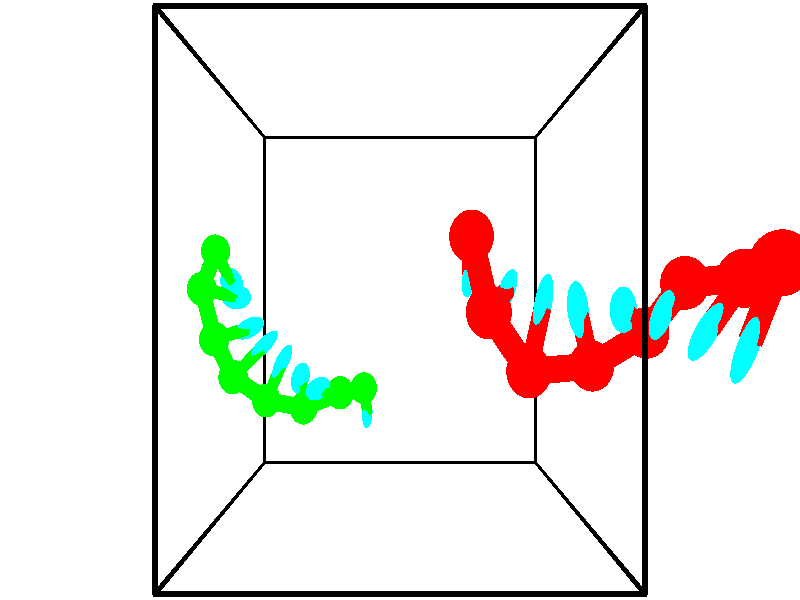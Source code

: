 // switches for output
#declare DRAW_BASES = 1; // possible values are 0, 1; only relevant for DNA ribbons
#declare DRAW_BASES_TYPE = 3; // possible values are 1, 2, 3; only relevant for DNA ribbons
#declare DRAW_FOG = 0; // set to 1 to enable fog

#include "colors.inc"

#include "transforms.inc"
background { rgb <1, 1, 1>}

#default {
   normal{
       ripples 0.25
       frequency 0.20
       turbulence 0.2
       lambda 5
   }
	finish {
		phong 0.1
		phong_size 40.
	}
}

// original window dimensions: 1024x640


// camera settings

camera {
	sky <-0, 1, 0>
	up <-0, 1, 0>
	right 1.6 * <1, 0, 0>
	location <2.5, 2.5, 11.1562>
	look_at <2.5, 2.5, 2.5>
	direction <0, 0, -8.6562>
	angle 67.0682
}


# declare cpy_camera_pos = <2.5, 2.5, 11.1562>;
# if (DRAW_FOG = 1)
fog {
	fog_type 2
	up vnormalize(cpy_camera_pos)
	color rgbt<1,1,1,0.3>
	distance 1e-5
	fog_alt 3e-3
	fog_offset 4
}
# end


// LIGHTS

# declare lum = 6;
global_settings {
	ambient_light rgb lum * <0.05, 0.05, 0.05>
	max_trace_level 15
}# declare cpy_direct_light_amount = 0.25;
light_source
{	1000 * <-1, -1, 1>,
	rgb lum * cpy_direct_light_amount
	parallel
}

light_source
{	1000 * <1, 1, -1>,
	rgb lum * cpy_direct_light_amount
	parallel
}

// strand 0

// nucleotide -1

// particle -1
sphere {
	<3.305631, 3.098161, 4.346524> 0.250000
	pigment { color rgbt <1,0,0,0> }
	no_shadow
}
cylinder {
	<3.338470, 2.898684, 4.001371>,  <3.358174, 2.778997, 3.794280>, 0.100000
	pigment { color rgbt <1,0,0,0> }
	no_shadow
}
cylinder {
	<3.338470, 2.898684, 4.001371>,  <3.305631, 3.098161, 4.346524>, 0.100000
	pigment { color rgbt <1,0,0,0> }
	no_shadow
}

// particle -1
sphere {
	<3.338470, 2.898684, 4.001371> 0.100000
	pigment { color rgbt <1,0,0,0> }
	no_shadow
}
sphere {
	0, 1
	scale<0.080000,0.200000,0.300000>
	matrix <0.911463, -0.312622, 0.267397,
		-0.403106, -0.808438, 0.428874,
		0.082099, -0.498693, -0.862882,
		3.363100, 2.749076, 3.742507>
	pigment { color rgbt <0,1,1,0> }
	no_shadow
}
cylinder {
	<3.479471, 2.387651, 4.497052>,  <3.305631, 3.098161, 4.346524>, 0.130000
	pigment { color rgbt <1,0,0,0> }
	no_shadow
}

// nucleotide -1

// particle -1
sphere {
	<3.479471, 2.387651, 4.497052> 0.250000
	pigment { color rgbt <1,0,0,0> }
	no_shadow
}
cylinder {
	<3.656704, 2.511921, 4.160681>,  <3.763044, 2.586483, 3.958858>, 0.100000
	pigment { color rgbt <1,0,0,0> }
	no_shadow
}
cylinder {
	<3.656704, 2.511921, 4.160681>,  <3.479471, 2.387651, 4.497052>, 0.100000
	pigment { color rgbt <1,0,0,0> }
	no_shadow
}

// particle -1
sphere {
	<3.656704, 2.511921, 4.160681> 0.100000
	pigment { color rgbt <1,0,0,0> }
	no_shadow
}
sphere {
	0, 1
	scale<0.080000,0.200000,0.300000>
	matrix <0.887294, -0.285924, 0.361879,
		-0.128015, -0.906492, -0.402348,
		0.443082, 0.310675, -0.840928,
		3.789629, 2.605123, 3.908402>
	pigment { color rgbt <0,1,1,0> }
	no_shadow
}
cylinder {
	<3.959423, 1.821496, 4.306916>,  <3.479471, 2.387651, 4.497052>, 0.130000
	pigment { color rgbt <1,0,0,0> }
	no_shadow
}

// nucleotide -1

// particle -1
sphere {
	<3.959423, 1.821496, 4.306916> 0.250000
	pigment { color rgbt <1,0,0,0> }
	no_shadow
}
cylinder {
	<4.078350, 2.191187, 4.211079>,  <4.149706, 2.413002, 4.153576>, 0.100000
	pigment { color rgbt <1,0,0,0> }
	no_shadow
}
cylinder {
	<4.078350, 2.191187, 4.211079>,  <3.959423, 1.821496, 4.306916>, 0.100000
	pigment { color rgbt <1,0,0,0> }
	no_shadow
}

// particle -1
sphere {
	<4.078350, 2.191187, 4.211079> 0.100000
	pigment { color rgbt <1,0,0,0> }
	no_shadow
}
sphere {
	0, 1
	scale<0.080000,0.200000,0.300000>
	matrix <0.837949, -0.132304, 0.529469,
		0.457651, -0.358188, -0.813792,
		0.297317, 0.924228, -0.239594,
		4.167545, 2.468455, 4.139200>
	pigment { color rgbt <0,1,1,0> }
	no_shadow
}
cylinder {
	<4.756721, 1.852770, 4.043356>,  <3.959423, 1.821496, 4.306916>, 0.130000
	pigment { color rgbt <1,0,0,0> }
	no_shadow
}

// nucleotide -1

// particle -1
sphere {
	<4.756721, 1.852770, 4.043356> 0.250000
	pigment { color rgbt <1,0,0,0> }
	no_shadow
}
cylinder {
	<4.609821, 2.169258, 4.238947>,  <4.521682, 2.359151, 4.356301>, 0.100000
	pigment { color rgbt <1,0,0,0> }
	no_shadow
}
cylinder {
	<4.609821, 2.169258, 4.238947>,  <4.756721, 1.852770, 4.043356>, 0.100000
	pigment { color rgbt <1,0,0,0> }
	no_shadow
}

// particle -1
sphere {
	<4.609821, 2.169258, 4.238947> 0.100000
	pigment { color rgbt <1,0,0,0> }
	no_shadow
}
sphere {
	0, 1
	scale<0.080000,0.200000,0.300000>
	matrix <0.766059, -0.040861, 0.641470,
		0.527525, 0.610165, -0.591115,
		-0.367249, 0.791220, 0.488977,
		4.499647, 2.406624, 4.385640>
	pigment { color rgbt <0,1,1,0> }
	no_shadow
}
cylinder {
	<5.364433, 2.181403, 4.125815>,  <4.756721, 1.852770, 4.043356>, 0.130000
	pigment { color rgbt <1,0,0,0> }
	no_shadow
}

// nucleotide -1

// particle -1
sphere {
	<5.364433, 2.181403, 4.125815> 0.250000
	pigment { color rgbt <1,0,0,0> }
	no_shadow
}
cylinder {
	<5.111717, 2.311430, 4.407290>,  <4.960088, 2.389446, 4.576174>, 0.100000
	pigment { color rgbt <1,0,0,0> }
	no_shadow
}
cylinder {
	<5.111717, 2.311430, 4.407290>,  <5.364433, 2.181403, 4.125815>, 0.100000
	pigment { color rgbt <1,0,0,0> }
	no_shadow
}

// particle -1
sphere {
	<5.111717, 2.311430, 4.407290> 0.100000
	pigment { color rgbt <1,0,0,0> }
	no_shadow
}
sphere {
	0, 1
	scale<0.080000,0.200000,0.300000>
	matrix <0.694044, -0.167024, 0.700290,
		0.345174, 0.930824, -0.120088,
		-0.631789, 0.325068, 0.703685,
		4.922181, 2.408950, 4.618395>
	pigment { color rgbt <0,1,1,0> }
	no_shadow
}
cylinder {
	<5.672293, 2.658849, 4.427471>,  <5.364433, 2.181403, 4.125815>, 0.130000
	pigment { color rgbt <1,0,0,0> }
	no_shadow
}

// nucleotide -1

// particle -1
sphere {
	<5.672293, 2.658849, 4.427471> 0.250000
	pigment { color rgbt <1,0,0,0> }
	no_shadow
}
cylinder {
	<5.416927, 2.494125, 4.687576>,  <5.263708, 2.395291, 4.843639>, 0.100000
	pigment { color rgbt <1,0,0,0> }
	no_shadow
}
cylinder {
	<5.416927, 2.494125, 4.687576>,  <5.672293, 2.658849, 4.427471>, 0.100000
	pigment { color rgbt <1,0,0,0> }
	no_shadow
}

// particle -1
sphere {
	<5.416927, 2.494125, 4.687576> 0.100000
	pigment { color rgbt <1,0,0,0> }
	no_shadow
}
sphere {
	0, 1
	scale<0.080000,0.200000,0.300000>
	matrix <0.765615, -0.252902, 0.591502,
		-0.079132, 0.875473, 0.476743,
		-0.638414, -0.411809, 0.650263,
		5.225403, 2.370583, 4.882655>
	pigment { color rgbt <0,1,1,0> }
	no_shadow
}
cylinder {
	<5.981663, 2.683496, 5.050063>,  <5.672293, 2.658849, 4.427471>, 0.130000
	pigment { color rgbt <1,0,0,0> }
	no_shadow
}

// nucleotide -1

// particle -1
sphere {
	<5.981663, 2.683496, 5.050063> 0.250000
	pigment { color rgbt <1,0,0,0> }
	no_shadow
}
cylinder {
	<5.698986, 2.431021, 5.177931>,  <5.529380, 2.279536, 5.254652>, 0.100000
	pigment { color rgbt <1,0,0,0> }
	no_shadow
}
cylinder {
	<5.698986, 2.431021, 5.177931>,  <5.981663, 2.683496, 5.050063>, 0.100000
	pigment { color rgbt <1,0,0,0> }
	no_shadow
}

// particle -1
sphere {
	<5.698986, 2.431021, 5.177931> 0.100000
	pigment { color rgbt <1,0,0,0> }
	no_shadow
}
sphere {
	0, 1
	scale<0.080000,0.200000,0.300000>
	matrix <0.648018, -0.396061, 0.650545,
		-0.284006, 0.666888, 0.688913,
		-0.706692, -0.631187, 0.319671,
		5.486979, 2.241665, 5.273832>
	pigment { color rgbt <0,1,1,0> }
	no_shadow
}
cylinder {
	<5.914773, 2.777214, 5.742695>,  <5.981663, 2.683496, 5.050063>, 0.130000
	pigment { color rgbt <1,0,0,0> }
	no_shadow
}

// nucleotide -1

// particle -1
sphere {
	<5.914773, 2.777214, 5.742695> 0.250000
	pigment { color rgbt <1,0,0,0> }
	no_shadow
}
cylinder {
	<5.799507, 2.406071, 5.648003>,  <5.730348, 2.183385, 5.591187>, 0.100000
	pigment { color rgbt <1,0,0,0> }
	no_shadow
}
cylinder {
	<5.799507, 2.406071, 5.648003>,  <5.914773, 2.777214, 5.742695>, 0.100000
	pigment { color rgbt <1,0,0,0> }
	no_shadow
}

// particle -1
sphere {
	<5.799507, 2.406071, 5.648003> 0.100000
	pigment { color rgbt <1,0,0,0> }
	no_shadow
}
sphere {
	0, 1
	scale<0.080000,0.200000,0.300000>
	matrix <0.672866, -0.372098, 0.639371,
		-0.681332, 0.024955, 0.731549,
		-0.288163, -0.927858, -0.236731,
		5.713058, 2.127713, 5.576983>
	pigment { color rgbt <0,1,1,0> }
	no_shadow
}
// strand 1

// nucleotide -1

// particle -1
sphere {
	<1.813502, 1.106353, -0.289869> 0.250000
	pigment { color rgbt <0,1,0,0> }
	no_shadow
}
cylinder {
	<1.836769, 0.828121, -0.576305>,  <1.850729, 0.661182, -0.748167>, 0.100000
	pigment { color rgbt <0,1,0,0> }
	no_shadow
}
cylinder {
	<1.836769, 0.828121, -0.576305>,  <1.813502, 1.106353, -0.289869>, 0.100000
	pigment { color rgbt <0,1,0,0> }
	no_shadow
}

// particle -1
sphere {
	<1.836769, 0.828121, -0.576305> 0.100000
	pigment { color rgbt <0,1,0,0> }
	no_shadow
}
sphere {
	0, 1
	scale<0.080000,0.200000,0.300000>
	matrix <0.956837, -0.165752, 0.238727,
		-0.284746, -0.699068, 0.655914,
		0.058168, -0.695579, -0.716091,
		1.854219, 0.619448, -0.791133>
	pigment { color rgbt <0,1,1,0> }
	no_shadow
}
cylinder {
	<1.414213, 1.096883, 0.196011>,  <1.813502, 1.106353, -0.289869>, 0.130000
	pigment { color rgbt <0,1,0,0> }
	no_shadow
}

// nucleotide -1

// particle -1
sphere {
	<1.414213, 1.096883, 0.196011> 0.250000
	pigment { color rgbt <0,1,0,0> }
	no_shadow
}
cylinder {
	<1.233078, 1.174679, 0.544060>,  <1.124397, 1.221356, 0.752889>, 0.100000
	pigment { color rgbt <0,1,0,0> }
	no_shadow
}
cylinder {
	<1.233078, 1.174679, 0.544060>,  <1.414213, 1.096883, 0.196011>, 0.100000
	pigment { color rgbt <0,1,0,0> }
	no_shadow
}

// particle -1
sphere {
	<1.233078, 1.174679, 0.544060> 0.100000
	pigment { color rgbt <0,1,0,0> }
	no_shadow
}
sphere {
	0, 1
	scale<0.080000,0.200000,0.300000>
	matrix <-0.669945, 0.569731, -0.476004,
		-0.588314, -0.798486, -0.127698,
		-0.452837, 0.194489, 0.870122,
		1.097227, 1.233026, 0.805096>
	pigment { color rgbt <0,1,1,0> }
	no_shadow
}
cylinder {
	<0.739889, 0.855817, 0.121017>,  <1.414213, 1.096883, 0.196011>, 0.130000
	pigment { color rgbt <0,1,0,0> }
	no_shadow
}

// nucleotide -1

// particle -1
sphere {
	<0.739889, 0.855817, 0.121017> 0.250000
	pigment { color rgbt <0,1,0,0> }
	no_shadow
}
cylinder {
	<0.751266, 1.143398, 0.398808>,  <0.758093, 1.315947, 0.565482>, 0.100000
	pigment { color rgbt <0,1,0,0> }
	no_shadow
}
cylinder {
	<0.751266, 1.143398, 0.398808>,  <0.739889, 0.855817, 0.121017>, 0.100000
	pigment { color rgbt <0,1,0,0> }
	no_shadow
}

// particle -1
sphere {
	<0.751266, 1.143398, 0.398808> 0.100000
	pigment { color rgbt <0,1,0,0> }
	no_shadow
}
sphere {
	0, 1
	scale<0.080000,0.200000,0.300000>
	matrix <-0.727112, 0.491629, -0.479176,
		-0.685930, -0.491331, 0.536744,
		0.028445, 0.718954, 0.694475,
		0.759800, 1.359084, 0.607150>
	pigment { color rgbt <0,1,1,0> }
	no_shadow
}
cylinder {
	<0.100275, 0.995108, 0.311269>,  <0.739889, 0.855817, 0.121017>, 0.130000
	pigment { color rgbt <0,1,0,0> }
	no_shadow
}

// nucleotide -1

// particle -1
sphere {
	<0.100275, 0.995108, 0.311269> 0.250000
	pigment { color rgbt <0,1,0,0> }
	no_shadow
}
cylinder {
	<0.283386, 1.333870, 0.419483>,  <0.393253, 1.537127, 0.484412>, 0.100000
	pigment { color rgbt <0,1,0,0> }
	no_shadow
}
cylinder {
	<0.283386, 1.333870, 0.419483>,  <0.100275, 0.995108, 0.311269>, 0.100000
	pigment { color rgbt <0,1,0,0> }
	no_shadow
}

// particle -1
sphere {
	<0.283386, 1.333870, 0.419483> 0.100000
	pigment { color rgbt <0,1,0,0> }
	no_shadow
}
sphere {
	0, 1
	scale<0.080000,0.200000,0.300000>
	matrix <-0.797287, 0.525703, -0.296596,
		-0.393410, -0.079920, 0.915883,
		0.457779, 0.846906, 0.270536,
		0.420720, 1.587942, 0.500644>
	pigment { color rgbt <0,1,1,0> }
	no_shadow
}
cylinder {
	<-0.434874, 1.370735, 0.537324>,  <0.100275, 0.995108, 0.311269>, 0.130000
	pigment { color rgbt <0,1,0,0> }
	no_shadow
}

// nucleotide -1

// particle -1
sphere {
	<-0.434874, 1.370735, 0.537324> 0.250000
	pigment { color rgbt <0,1,0,0> }
	no_shadow
}
cylinder {
	<-0.138947, 1.631584, 0.471107>,  <0.038610, 1.788093, 0.431377>, 0.100000
	pigment { color rgbt <0,1,0,0> }
	no_shadow
}
cylinder {
	<-0.138947, 1.631584, 0.471107>,  <-0.434874, 1.370735, 0.537324>, 0.100000
	pigment { color rgbt <0,1,0,0> }
	no_shadow
}

// particle -1
sphere {
	<-0.138947, 1.631584, 0.471107> 0.100000
	pigment { color rgbt <0,1,0,0> }
	no_shadow
}
sphere {
	0, 1
	scale<0.080000,0.200000,0.300000>
	matrix <-0.662798, 0.664130, -0.345876,
		-0.115612, 0.365607, 0.923561,
		0.739819, 0.652122, -0.165542,
		0.082999, 1.827221, 0.421445>
	pigment { color rgbt <0,1,1,0> }
	no_shadow
}
cylinder {
	<-0.701526, 1.938338, 0.748847>,  <-0.434874, 1.370735, 0.537324>, 0.130000
	pigment { color rgbt <0,1,0,0> }
	no_shadow
}

// nucleotide -1

// particle -1
sphere {
	<-0.701526, 1.938338, 0.748847> 0.250000
	pigment { color rgbt <0,1,0,0> }
	no_shadow
}
cylinder {
	<-0.423370, 2.018028, 0.472660>,  <-0.256477, 2.065842, 0.306948>, 0.100000
	pigment { color rgbt <0,1,0,0> }
	no_shadow
}
cylinder {
	<-0.423370, 2.018028, 0.472660>,  <-0.701526, 1.938338, 0.748847>, 0.100000
	pigment { color rgbt <0,1,0,0> }
	no_shadow
}

// particle -1
sphere {
	<-0.423370, 2.018028, 0.472660> 0.100000
	pigment { color rgbt <0,1,0,0> }
	no_shadow
}
sphere {
	0, 1
	scale<0.080000,0.200000,0.300000>
	matrix <-0.644069, 0.598959, -0.475839,
		0.318762, 0.775601, 0.544824,
		0.695389, 0.199225, -0.690466,
		-0.214754, 2.077796, 0.265520>
	pigment { color rgbt <0,1,1,0> }
	no_shadow
}
cylinder {
	<-0.976336, 2.662509, 0.560042>,  <-0.701526, 1.938338, 0.748847>, 0.130000
	pigment { color rgbt <0,1,0,0> }
	no_shadow
}

// nucleotide -1

// particle -1
sphere {
	<-0.976336, 2.662509, 0.560042> 0.250000
	pigment { color rgbt <0,1,0,0> }
	no_shadow
}
cylinder {
	<-0.706764, 2.594139, 0.272541>,  <-0.545021, 2.553117, 0.100040>, 0.100000
	pigment { color rgbt <0,1,0,0> }
	no_shadow
}
cylinder {
	<-0.706764, 2.594139, 0.272541>,  <-0.976336, 2.662509, 0.560042>, 0.100000
	pigment { color rgbt <0,1,0,0> }
	no_shadow
}

// particle -1
sphere {
	<-0.706764, 2.594139, 0.272541> 0.100000
	pigment { color rgbt <0,1,0,0> }
	no_shadow
}
sphere {
	0, 1
	scale<0.080000,0.200000,0.300000>
	matrix <-0.601828, 0.437268, -0.668281,
		0.428513, 0.882939, 0.191820,
		0.673928, -0.170925, -0.718753,
		-0.504586, 2.542862, 0.056915>
	pigment { color rgbt <0,1,1,0> }
	no_shadow
}
cylinder {
	<-0.828909, 3.235445, 0.255016>,  <-0.976336, 2.662509, 0.560042>, 0.130000
	pigment { color rgbt <0,1,0,0> }
	no_shadow
}

// nucleotide -1

// particle -1
sphere {
	<-0.828909, 3.235445, 0.255016> 0.250000
	pigment { color rgbt <0,1,0,0> }
	no_shadow
}
cylinder {
	<-0.741127, 2.967049, -0.028282>,  <-0.688458, 2.806011, -0.198261>, 0.100000
	pigment { color rgbt <0,1,0,0> }
	no_shadow
}
cylinder {
	<-0.741127, 2.967049, -0.028282>,  <-0.828909, 3.235445, 0.255016>, 0.100000
	pigment { color rgbt <0,1,0,0> }
	no_shadow
}

// particle -1
sphere {
	<-0.741127, 2.967049, -0.028282> 0.100000
	pigment { color rgbt <0,1,0,0> }
	no_shadow
}
sphere {
	0, 1
	scale<0.080000,0.200000,0.300000>
	matrix <-0.524669, 0.530863, -0.665512,
		0.822533, 0.517645, -0.235547,
		0.219455, -0.670991, -0.708245,
		-0.675290, 2.765752, -0.240756>
	pigment { color rgbt <0,1,1,0> }
	no_shadow
}
// box output
cylinder {
	<0.000000, 0.000000, 0.000000>,  <5.000000, 0.000000, 0.000000>, 0.025000
	pigment { color rgbt <0,0,0,0> }
	no_shadow
}
cylinder {
	<0.000000, 0.000000, 0.000000>,  <0.000000, 5.000000, 0.000000>, 0.025000
	pigment { color rgbt <0,0,0,0> }
	no_shadow
}
cylinder {
	<0.000000, 0.000000, 0.000000>,  <0.000000, 0.000000, 5.000000>, 0.025000
	pigment { color rgbt <0,0,0,0> }
	no_shadow
}
cylinder {
	<5.000000, 5.000000, 5.000000>,  <0.000000, 5.000000, 5.000000>, 0.025000
	pigment { color rgbt <0,0,0,0> }
	no_shadow
}
cylinder {
	<5.000000, 5.000000, 5.000000>,  <5.000000, 0.000000, 5.000000>, 0.025000
	pigment { color rgbt <0,0,0,0> }
	no_shadow
}
cylinder {
	<5.000000, 5.000000, 5.000000>,  <5.000000, 5.000000, 0.000000>, 0.025000
	pigment { color rgbt <0,0,0,0> }
	no_shadow
}
cylinder {
	<0.000000, 0.000000, 5.000000>,  <0.000000, 5.000000, 5.000000>, 0.025000
	pigment { color rgbt <0,0,0,0> }
	no_shadow
}
cylinder {
	<0.000000, 0.000000, 5.000000>,  <5.000000, 0.000000, 5.000000>, 0.025000
	pigment { color rgbt <0,0,0,0> }
	no_shadow
}
cylinder {
	<5.000000, 5.000000, 0.000000>,  <0.000000, 5.000000, 0.000000>, 0.025000
	pigment { color rgbt <0,0,0,0> }
	no_shadow
}
cylinder {
	<5.000000, 5.000000, 0.000000>,  <5.000000, 0.000000, 0.000000>, 0.025000
	pigment { color rgbt <0,0,0,0> }
	no_shadow
}
cylinder {
	<5.000000, 0.000000, 5.000000>,  <5.000000, 0.000000, 0.000000>, 0.025000
	pigment { color rgbt <0,0,0,0> }
	no_shadow
}
cylinder {
	<0.000000, 5.000000, 0.000000>,  <0.000000, 5.000000, 5.000000>, 0.025000
	pigment { color rgbt <0,0,0,0> }
	no_shadow
}
// end of box output

